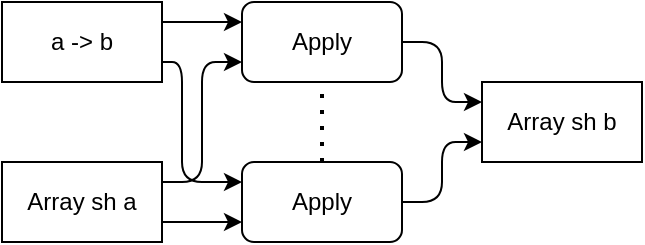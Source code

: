 <mxfile version="20.3.0" type="device"><diagram id="l_HUGEogR68sBkV-RuYr" name="Page-1"><mxGraphModel dx="782" dy="847" grid="1" gridSize="10" guides="1" tooltips="1" connect="1" arrows="1" fold="1" page="1" pageScale="1" pageWidth="827" pageHeight="1169" math="0" shadow="0"><root><mxCell id="0"/><mxCell id="1" parent="0"/><mxCell id="3BZUMlRxtwAfcBza7Rqv-6" style="edgeStyle=orthogonalEdgeStyle;rounded=0;orthogonalLoop=1;jettySize=auto;html=1;exitX=1;exitY=0.25;exitDx=0;exitDy=0;entryX=0;entryY=0.25;entryDx=0;entryDy=0;" edge="1" parent="1" source="3BZUMlRxtwAfcBza7Rqv-1" target="3BZUMlRxtwAfcBza7Rqv-3"><mxGeometry relative="1" as="geometry"/></mxCell><mxCell id="3BZUMlRxtwAfcBza7Rqv-7" style="edgeStyle=orthogonalEdgeStyle;rounded=1;orthogonalLoop=1;jettySize=auto;html=1;exitX=1;exitY=0.75;exitDx=0;exitDy=0;entryX=0;entryY=0.25;entryDx=0;entryDy=0;" edge="1" parent="1" source="3BZUMlRxtwAfcBza7Rqv-1" target="3BZUMlRxtwAfcBza7Rqv-4"><mxGeometry relative="1" as="geometry"><Array as="points"><mxPoint x="210" y="230"/><mxPoint x="210" y="290"/></Array></mxGeometry></mxCell><mxCell id="3BZUMlRxtwAfcBza7Rqv-1" value="a -&amp;gt; b" style="rounded=0;whiteSpace=wrap;html=1;" vertex="1" parent="1"><mxGeometry x="120" y="200" width="80" height="40" as="geometry"/></mxCell><mxCell id="3BZUMlRxtwAfcBza7Rqv-8" style="edgeStyle=orthogonalEdgeStyle;rounded=1;orthogonalLoop=1;jettySize=auto;html=1;exitX=1;exitY=0.25;exitDx=0;exitDy=0;entryX=0;entryY=0.75;entryDx=0;entryDy=0;" edge="1" parent="1" source="3BZUMlRxtwAfcBza7Rqv-2" target="3BZUMlRxtwAfcBza7Rqv-3"><mxGeometry relative="1" as="geometry"/></mxCell><mxCell id="3BZUMlRxtwAfcBza7Rqv-9" style="edgeStyle=orthogonalEdgeStyle;rounded=1;orthogonalLoop=1;jettySize=auto;html=1;exitX=1;exitY=0.75;exitDx=0;exitDy=0;entryX=0;entryY=0.75;entryDx=0;entryDy=0;" edge="1" parent="1" source="3BZUMlRxtwAfcBza7Rqv-2" target="3BZUMlRxtwAfcBza7Rqv-4"><mxGeometry relative="1" as="geometry"/></mxCell><mxCell id="3BZUMlRxtwAfcBza7Rqv-2" value="Array sh a" style="rounded=0;whiteSpace=wrap;html=1;" vertex="1" parent="1"><mxGeometry x="120" y="280" width="80" height="40" as="geometry"/></mxCell><mxCell id="3BZUMlRxtwAfcBza7Rqv-11" style="edgeStyle=orthogonalEdgeStyle;rounded=1;orthogonalLoop=1;jettySize=auto;html=1;exitX=1;exitY=0.5;exitDx=0;exitDy=0;entryX=0;entryY=0.25;entryDx=0;entryDy=0;" edge="1" parent="1" source="3BZUMlRxtwAfcBza7Rqv-3" target="3BZUMlRxtwAfcBza7Rqv-10"><mxGeometry relative="1" as="geometry"/></mxCell><mxCell id="3BZUMlRxtwAfcBza7Rqv-3" value="Apply" style="rounded=1;whiteSpace=wrap;html=1;" vertex="1" parent="1"><mxGeometry x="240" y="200" width="80" height="40" as="geometry"/></mxCell><mxCell id="3BZUMlRxtwAfcBza7Rqv-12" style="edgeStyle=orthogonalEdgeStyle;rounded=1;orthogonalLoop=1;jettySize=auto;html=1;exitX=1;exitY=0.5;exitDx=0;exitDy=0;entryX=0;entryY=0.75;entryDx=0;entryDy=0;" edge="1" parent="1" source="3BZUMlRxtwAfcBza7Rqv-4" target="3BZUMlRxtwAfcBza7Rqv-10"><mxGeometry relative="1" as="geometry"/></mxCell><mxCell id="3BZUMlRxtwAfcBza7Rqv-4" value="Apply" style="rounded=1;whiteSpace=wrap;html=1;" vertex="1" parent="1"><mxGeometry x="240" y="280" width="80" height="40" as="geometry"/></mxCell><mxCell id="3BZUMlRxtwAfcBza7Rqv-5" value="" style="endArrow=none;dashed=1;html=1;dashPattern=1 3;strokeWidth=2;rounded=0;exitX=0.5;exitY=0;exitDx=0;exitDy=0;entryX=0.5;entryY=1;entryDx=0;entryDy=0;" edge="1" parent="1" source="3BZUMlRxtwAfcBza7Rqv-4" target="3BZUMlRxtwAfcBza7Rqv-3"><mxGeometry width="50" height="50" relative="1" as="geometry"><mxPoint x="370" y="350" as="sourcePoint"/><mxPoint x="420" y="300" as="targetPoint"/></mxGeometry></mxCell><mxCell id="3BZUMlRxtwAfcBza7Rqv-10" value="Array sh b" style="rounded=0;whiteSpace=wrap;html=1;" vertex="1" parent="1"><mxGeometry x="360" y="240" width="80" height="40" as="geometry"/></mxCell></root></mxGraphModel></diagram></mxfile>